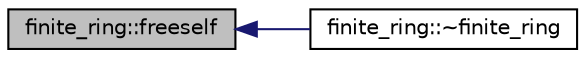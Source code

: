 digraph "finite_ring::freeself"
{
  edge [fontname="Helvetica",fontsize="10",labelfontname="Helvetica",labelfontsize="10"];
  node [fontname="Helvetica",fontsize="10",shape=record];
  rankdir="LR";
  Node11 [label="finite_ring::freeself",height=0.2,width=0.4,color="black", fillcolor="grey75", style="filled", fontcolor="black"];
  Node11 -> Node12 [dir="back",color="midnightblue",fontsize="10",style="solid",fontname="Helvetica"];
  Node12 [label="finite_ring::~finite_ring",height=0.2,width=0.4,color="black", fillcolor="white", style="filled",URL="$d9/d43/classfinite__ring.html#ac75353244c3c4640ba44db9bc20a6297"];
}
